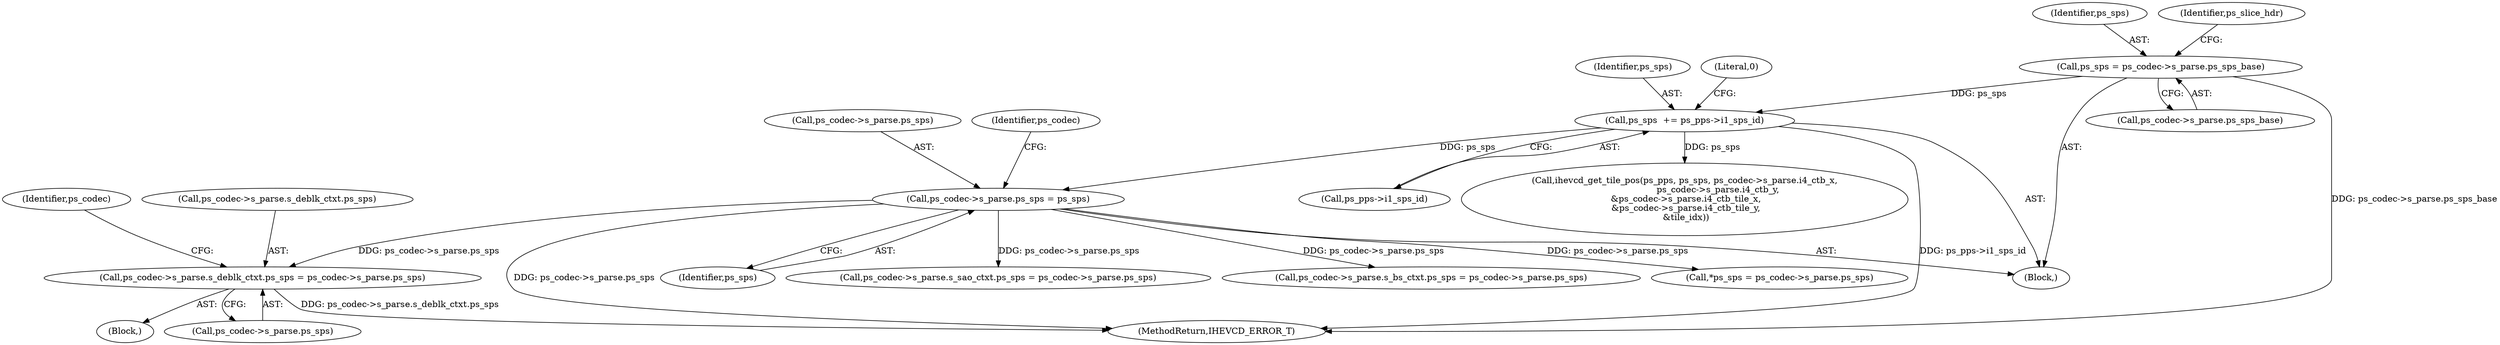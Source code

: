 digraph "0_Android_bcfc7124f6ef9f1ec128fb2e90de774a5b33d199_0@pointer" {
"1005055" [label="(Call,ps_codec->s_parse.s_deblk_ctxt.ps_sps = ps_codec->s_parse.ps_sps)"];
"1000340" [label="(Call,ps_codec->s_parse.ps_sps = ps_sps)"];
"1000252" [label="(Call,ps_sps  += ps_pps->i1_sps_id)"];
"1000229" [label="(Call,ps_sps = ps_codec->s_parse.ps_sps_base)"];
"1000254" [label="(Call,ps_pps->i1_sps_id)"];
"1004292" [label="(Call,*ps_sps = ps_codec->s_parse.ps_sps)"];
"1000252" [label="(Call,ps_sps  += ps_pps->i1_sps_id)"];
"1005055" [label="(Call,ps_codec->s_parse.s_deblk_ctxt.ps_sps = ps_codec->s_parse.ps_sps)"];
"1000253" [label="(Identifier,ps_sps)"];
"1000354" [label="(Call,ihevcd_get_tile_pos(ps_pps, ps_sps, ps_codec->s_parse.i4_ctb_x,\n                        ps_codec->s_parse.i4_ctb_y,\n &ps_codec->s_parse.i4_ctb_tile_x,\n &ps_codec->s_parse.i4_ctb_tile_y,\n &tile_idx))"];
"1000230" [label="(Identifier,ps_sps)"];
"1000191" [label="(Block,)"];
"1000341" [label="(Call,ps_codec->s_parse.ps_sps)"];
"1000229" [label="(Call,ps_sps = ps_codec->s_parse.ps_sps_base)"];
"1000259" [label="(Literal,0)"];
"1005173" [label="(MethodReturn,IHEVCD_ERROR_T)"];
"1000231" [label="(Call,ps_codec->s_parse.ps_sps_base)"];
"1000237" [label="(Identifier,ps_slice_hdr)"];
"1000346" [label="(Identifier,ps_sps)"];
"1004881" [label="(Block,)"];
"1000350" [label="(Identifier,ps_codec)"];
"1005116" [label="(Call,ps_codec->s_parse.s_sao_ctxt.ps_sps = ps_codec->s_parse.ps_sps)"];
"1000340" [label="(Call,ps_codec->s_parse.ps_sps = ps_sps)"];
"1005072" [label="(Identifier,ps_codec)"];
"1005063" [label="(Call,ps_codec->s_parse.ps_sps)"];
"1003926" [label="(Call,ps_codec->s_parse.s_bs_ctxt.ps_sps = ps_codec->s_parse.ps_sps)"];
"1005056" [label="(Call,ps_codec->s_parse.s_deblk_ctxt.ps_sps)"];
"1005055" -> "1004881"  [label="AST: "];
"1005055" -> "1005063"  [label="CFG: "];
"1005056" -> "1005055"  [label="AST: "];
"1005063" -> "1005055"  [label="AST: "];
"1005072" -> "1005055"  [label="CFG: "];
"1005055" -> "1005173"  [label="DDG: ps_codec->s_parse.s_deblk_ctxt.ps_sps"];
"1000340" -> "1005055"  [label="DDG: ps_codec->s_parse.ps_sps"];
"1000340" -> "1000191"  [label="AST: "];
"1000340" -> "1000346"  [label="CFG: "];
"1000341" -> "1000340"  [label="AST: "];
"1000346" -> "1000340"  [label="AST: "];
"1000350" -> "1000340"  [label="CFG: "];
"1000340" -> "1005173"  [label="DDG: ps_codec->s_parse.ps_sps"];
"1000252" -> "1000340"  [label="DDG: ps_sps"];
"1000340" -> "1003926"  [label="DDG: ps_codec->s_parse.ps_sps"];
"1000340" -> "1004292"  [label="DDG: ps_codec->s_parse.ps_sps"];
"1000340" -> "1005116"  [label="DDG: ps_codec->s_parse.ps_sps"];
"1000252" -> "1000191"  [label="AST: "];
"1000252" -> "1000254"  [label="CFG: "];
"1000253" -> "1000252"  [label="AST: "];
"1000254" -> "1000252"  [label="AST: "];
"1000259" -> "1000252"  [label="CFG: "];
"1000252" -> "1005173"  [label="DDG: ps_pps->i1_sps_id"];
"1000229" -> "1000252"  [label="DDG: ps_sps"];
"1000252" -> "1000354"  [label="DDG: ps_sps"];
"1000229" -> "1000191"  [label="AST: "];
"1000229" -> "1000231"  [label="CFG: "];
"1000230" -> "1000229"  [label="AST: "];
"1000231" -> "1000229"  [label="AST: "];
"1000237" -> "1000229"  [label="CFG: "];
"1000229" -> "1005173"  [label="DDG: ps_codec->s_parse.ps_sps_base"];
}
